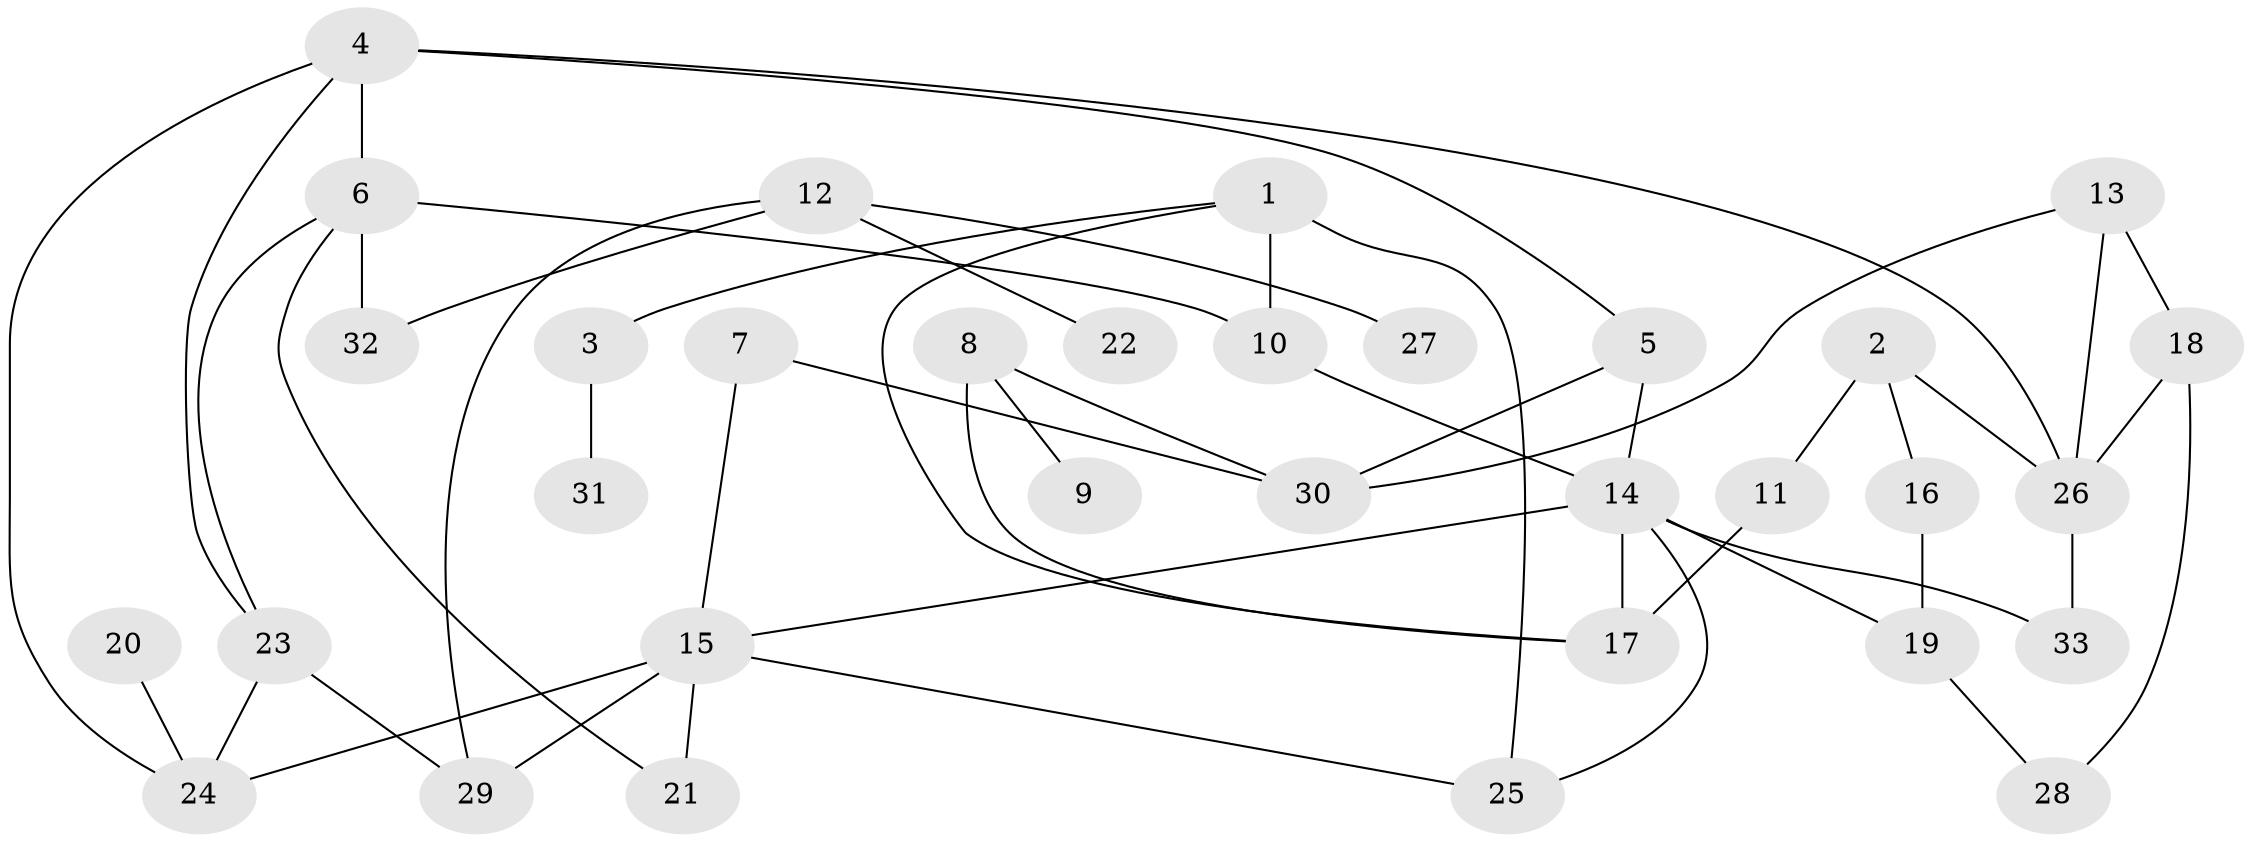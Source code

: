 // original degree distribution, {6: 0.06060606060606061, 3: 0.19696969696969696, 5: 0.09090909090909091, 4: 0.06060606060606061, 2: 0.30303030303030304, 1: 0.2878787878787879}
// Generated by graph-tools (version 1.1) at 2025/01/03/09/25 03:01:08]
// undirected, 33 vertices, 50 edges
graph export_dot {
graph [start="1"]
  node [color=gray90,style=filled];
  1;
  2;
  3;
  4;
  5;
  6;
  7;
  8;
  9;
  10;
  11;
  12;
  13;
  14;
  15;
  16;
  17;
  18;
  19;
  20;
  21;
  22;
  23;
  24;
  25;
  26;
  27;
  28;
  29;
  30;
  31;
  32;
  33;
  1 -- 3 [weight=1.0];
  1 -- 10 [weight=1.0];
  1 -- 17 [weight=1.0];
  1 -- 25 [weight=1.0];
  2 -- 11 [weight=1.0];
  2 -- 16 [weight=1.0];
  2 -- 26 [weight=1.0];
  3 -- 31 [weight=1.0];
  4 -- 5 [weight=1.0];
  4 -- 6 [weight=1.0];
  4 -- 23 [weight=1.0];
  4 -- 24 [weight=1.0];
  4 -- 26 [weight=1.0];
  5 -- 14 [weight=1.0];
  5 -- 30 [weight=1.0];
  6 -- 10 [weight=1.0];
  6 -- 21 [weight=1.0];
  6 -- 23 [weight=1.0];
  6 -- 32 [weight=2.0];
  7 -- 15 [weight=1.0];
  7 -- 30 [weight=1.0];
  8 -- 9 [weight=1.0];
  8 -- 17 [weight=1.0];
  8 -- 30 [weight=1.0];
  10 -- 14 [weight=1.0];
  11 -- 17 [weight=1.0];
  12 -- 22 [weight=1.0];
  12 -- 27 [weight=1.0];
  12 -- 29 [weight=1.0];
  12 -- 32 [weight=1.0];
  13 -- 18 [weight=1.0];
  13 -- 26 [weight=1.0];
  13 -- 30 [weight=1.0];
  14 -- 15 [weight=1.0];
  14 -- 17 [weight=1.0];
  14 -- 19 [weight=1.0];
  14 -- 25 [weight=1.0];
  14 -- 33 [weight=1.0];
  15 -- 21 [weight=1.0];
  15 -- 24 [weight=1.0];
  15 -- 25 [weight=1.0];
  15 -- 29 [weight=1.0];
  16 -- 19 [weight=1.0];
  18 -- 26 [weight=1.0];
  18 -- 28 [weight=1.0];
  19 -- 28 [weight=1.0];
  20 -- 24 [weight=1.0];
  23 -- 24 [weight=1.0];
  23 -- 29 [weight=1.0];
  26 -- 33 [weight=1.0];
}
